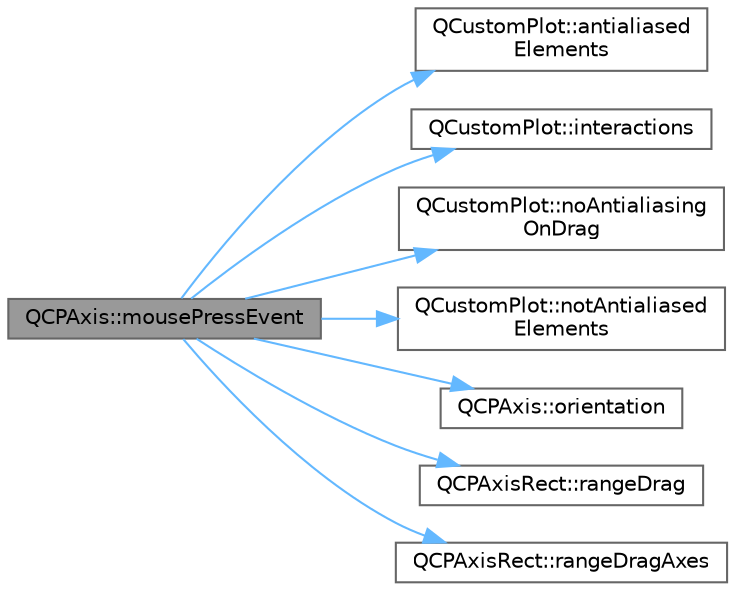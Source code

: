 digraph "QCPAxis::mousePressEvent"
{
 // LATEX_PDF_SIZE
  bgcolor="transparent";
  edge [fontname=Helvetica,fontsize=10,labelfontname=Helvetica,labelfontsize=10];
  node [fontname=Helvetica,fontsize=10,shape=box,height=0.2,width=0.4];
  rankdir="LR";
  Node1 [label="QCPAxis::mousePressEvent",height=0.2,width=0.4,color="gray40", fillcolor="grey60", style="filled", fontcolor="black",tooltip=" "];
  Node1 -> Node2 [color="steelblue1",style="solid"];
  Node2 [label="QCustomPlot::antialiased\lElements",height=0.2,width=0.4,color="grey40", fillcolor="white", style="filled",URL="$class_q_custom_plot.html#a631762eb183aceecee73d30e108641ee",tooltip=" "];
  Node1 -> Node3 [color="steelblue1",style="solid"];
  Node3 [label="QCustomPlot::interactions",height=0.2,width=0.4,color="grey40", fillcolor="white", style="filled",URL="$class_q_custom_plot.html#a2c78c5fd2943c148ab76652801d3f2dc",tooltip=" "];
  Node1 -> Node4 [color="steelblue1",style="solid"];
  Node4 [label="QCustomPlot::noAntialiasing\lOnDrag",height=0.2,width=0.4,color="grey40", fillcolor="white", style="filled",URL="$class_q_custom_plot.html#aca3f01f903fb250a3dd27104d92830be",tooltip=" "];
  Node1 -> Node5 [color="steelblue1",style="solid"];
  Node5 [label="QCustomPlot::notAntialiased\lElements",height=0.2,width=0.4,color="grey40", fillcolor="white", style="filled",URL="$class_q_custom_plot.html#a75571bc5b2167e83def132fc993091b3",tooltip=" "];
  Node1 -> Node6 [color="steelblue1",style="solid"];
  Node6 [label="QCPAxis::orientation",height=0.2,width=0.4,color="grey40", fillcolor="white", style="filled",URL="$class_q_c_p_axis.html#ab988ef4538e2655bb77bd138189cd42e",tooltip=" "];
  Node1 -> Node7 [color="steelblue1",style="solid"];
  Node7 [label="QCPAxisRect::rangeDrag",height=0.2,width=0.4,color="grey40", fillcolor="white", style="filled",URL="$class_q_c_p_axis_rect.html#aa3a84c768ad6edd08fd4c5dec176828f",tooltip=" "];
  Node1 -> Node8 [color="steelblue1",style="solid"];
  Node8 [label="QCPAxisRect::rangeDragAxes",height=0.2,width=0.4,color="grey40", fillcolor="white", style="filled",URL="$class_q_c_p_axis_rect.html#aae5f99a044ca911685a306f01b7ff941",tooltip=" "];
}

